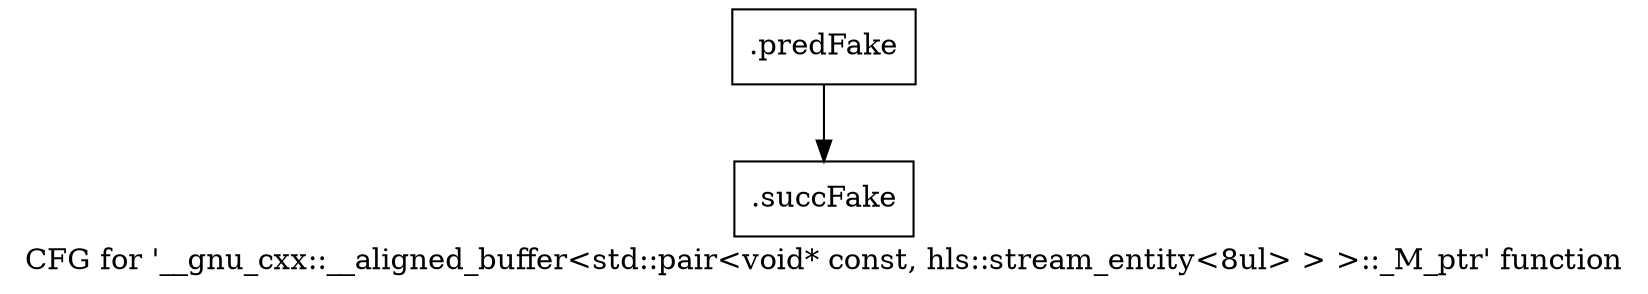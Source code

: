 digraph "CFG for '__gnu_cxx::__aligned_buffer\<std::pair\<void* const, hls::stream_entity\<8ul\> \> \>::_M_ptr' function" {
	label="CFG for '__gnu_cxx::__aligned_buffer\<std::pair\<void* const, hls::stream_entity\<8ul\> \> \>::_M_ptr' function";

	Node0x5a0eff0 [shape=record,filename="",linenumber="",label="{.predFake}"];
	Node0x5a0eff0 -> Node0x60caab0[ callList="" memoryops="" filename="/mnt/xilinx/Vitis_HLS/2021.2/tps/lnx64/gcc-6.2.0/lib/gcc/x86_64-pc-linux-gnu/6.2.0/../../../../include/c++/6.2.0/ext/aligned_buffer.h" execusionnum="25"];
	Node0x60caab0 [shape=record,filename="/mnt/xilinx/Vitis_HLS/2021.2/tps/lnx64/gcc-6.2.0/lib/gcc/x86_64-pc-linux-gnu/6.2.0/../../../../include/c++/6.2.0/ext/aligned_buffer.h",linenumber="110",label="{.succFake}"];
}
